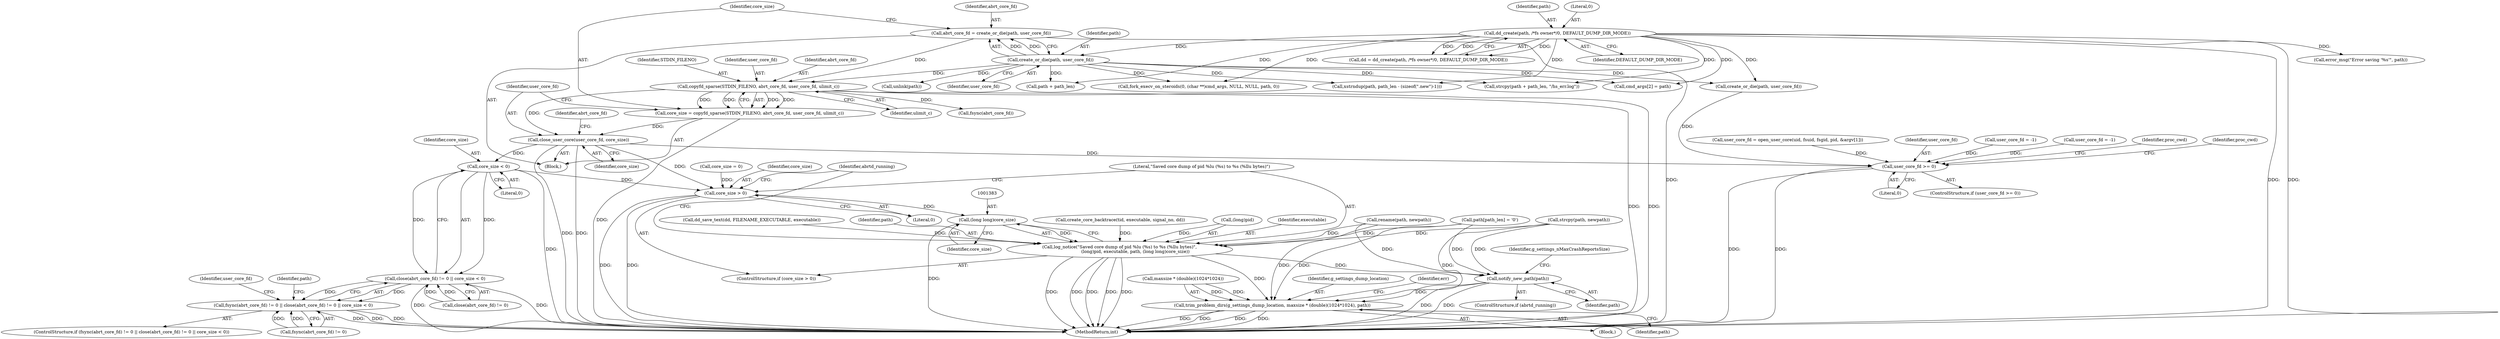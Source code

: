 digraph "0_abrt_3c1b60cfa62d39e5fff5a53a5bc53dae189e740e@API" {
"1001160" [label="(Call,close_user_core(user_core_fd, core_size))"];
"1001155" [label="(Call,copyfd_sparse(STDIN_FILENO, abrt_core_fd, user_core_fd, ulimit_c))"];
"1001148" [label="(Call,abrt_core_fd = create_or_die(path, user_core_fd))"];
"1001150" [label="(Call,create_or_die(path, user_core_fd))"];
"1000777" [label="(Call,dd_create(path, /*fs owner*/0, DEFAULT_DUMP_DIR_MODE))"];
"1001153" [label="(Call,core_size = copyfd_sparse(STDIN_FILENO, abrt_core_fd, user_core_fd, ulimit_c))"];
"1001174" [label="(Call,core_size < 0)"];
"1001169" [label="(Call,close(abrt_core_fd) != 0 || core_size < 0)"];
"1001164" [label="(Call,fsync(abrt_core_fd) != 0 || close(abrt_core_fd) != 0 || core_size < 0)"];
"1001372" [label="(Call,core_size > 0)"];
"1001382" [label="(Call,(long long)core_size)"];
"1001375" [label="(Call,log_notice(\"Saved core dump of pid %lu (%s) to %s (%llu bytes)\",\n                       (long)pid, executable, path, (long long)core_size))"];
"1001387" [label="(Call,notify_new_path(path))"];
"1001405" [label="(Call,trim_problem_dirs(g_settings_dump_location, maxsize * (double)(1024*1024), path))"];
"1001431" [label="(Call,user_core_fd >= 0)"];
"1001164" [label="(Call,fsync(abrt_core_fd) != 0 || close(abrt_core_fd) != 0 || core_size < 0)"];
"1001175" [label="(Identifier,core_size)"];
"1001244" [label="(Call,create_or_die(path, user_core_fd))"];
"1001146" [label="(Block,)"];
"1001311" [label="(Call,cmd_args[2] = path)"];
"1001170" [label="(Call,close(abrt_core_fd) != 0)"];
"1001160" [label="(Call,close_user_core(user_core_fd, core_size))"];
"1001178" [label="(Call,unlink(path))"];
"1000779" [label="(Literal,0)"];
"1001163" [label="(ControlStructure,if (fsync(abrt_core_fd) != 0 || close(abrt_core_fd) != 0 || core_size < 0))"];
"1001191" [label="(Identifier,user_core_fd)"];
"1001375" [label="(Call,log_notice(\"Saved core dump of pid %lu (%s) to %s (%llu bytes)\",\n                       (long)pid, executable, path, (long long)core_size))"];
"1001352" [label="(Call,xstrndup(path, path_len - (sizeof(\".new\")-1)))"];
"1001385" [label="(ControlStructure,if (abrtd_running))"];
"1001158" [label="(Identifier,user_core_fd)"];
"1001414" [label="(Identifier,path)"];
"1001179" [label="(Identifier,path)"];
"1001176" [label="(Literal,0)"];
"1001406" [label="(Identifier,g_settings_dump_location)"];
"1001136" [label="(Call,error_msg(\"Error saving '%s'\", path))"];
"1001374" [label="(Literal,0)"];
"1001286" [label="(Call,path[path_len] = '\0')"];
"1001416" [label="(Identifier,err)"];
"1001371" [label="(ControlStructure,if (core_size > 0))"];
"1001407" [label="(Call,maxsize * (double)(1024*1024))"];
"1001162" [label="(Identifier,core_size)"];
"1001154" [label="(Identifier,core_size)"];
"1000775" [label="(Call,dd = dd_create(path, /*fs owner*/0, DEFAULT_DUMP_DIR_MODE))"];
"1001148" [label="(Call,abrt_core_fd = create_or_die(path, user_core_fd))"];
"1001165" [label="(Call,fsync(abrt_core_fd) != 0)"];
"1001334" [label="(Call,fork_execv_on_steroids(0, (char **)cmd_args, NULL, NULL, path, 0))"];
"1001376" [label="(Literal,\"Saved core dump of pid %lu (%s) to %s (%llu bytes)\")"];
"1001377" [label="(Call,(long)pid)"];
"1001366" [label="(Call,strcpy(path, newpath))"];
"1001431" [label="(Call,user_core_fd >= 0)"];
"1001380" [label="(Identifier,executable)"];
"1000780" [label="(Identifier,DEFAULT_DUMP_DIR_MODE)"];
"1001382" [label="(Call,(long long)core_size)"];
"1001447" [label="(MethodReturn,int)"];
"1000994" [label="(Call,dd_save_text(dd, FILENAME_EXECUTABLE, executable))"];
"1001149" [label="(Identifier,abrt_core_fd)"];
"1001433" [label="(Literal,0)"];
"1000567" [label="(Call,user_core_fd = open_user_core(uid, fsuid, fsgid, pid, &argv[1]))"];
"1001141" [label="(Call,core_size = 0)"];
"1001372" [label="(Call,core_size > 0)"];
"1001152" [label="(Identifier,user_core_fd)"];
"1001159" [label="(Identifier,ulimit_c)"];
"1001157" [label="(Identifier,abrt_core_fd)"];
"1001166" [label="(Call,fsync(abrt_core_fd))"];
"1001381" [label="(Identifier,path)"];
"1001388" [label="(Identifier,path)"];
"1001430" [label="(ControlStructure,if (user_core_fd >= 0))"];
"1001155" [label="(Call,copyfd_sparse(STDIN_FILENO, abrt_core_fd, user_core_fd, ulimit_c))"];
"1001432" [label="(Identifier,user_core_fd)"];
"1001373" [label="(Identifier,core_size)"];
"1001405" [label="(Call,trim_problem_dirs(g_settings_dump_location, maxsize * (double)(1024*1024), path))"];
"1000777" [label="(Call,dd_create(path, /*fs owner*/0, DEFAULT_DUMP_DIR_MODE))"];
"1001276" [label="(Call,create_core_backtrace(tid, executable, signal_no, dd))"];
"1001393" [label="(Block,)"];
"1000557" [label="(Call,user_core_fd = -1)"];
"1001151" [label="(Identifier,path)"];
"1001150" [label="(Call,create_or_die(path, user_core_fd))"];
"1001174" [label="(Call,core_size < 0)"];
"1001386" [label="(Identifier,abrtd_running)"];
"1001190" [label="(Call,user_core_fd = -1)"];
"1001169" [label="(Call,close(abrt_core_fd) != 0 || core_size < 0)"];
"1001236" [label="(Call,strcpy(path + path_len, \"/hs_err.log\"))"];
"1001384" [label="(Identifier,core_size)"];
"1000778" [label="(Identifier,path)"];
"1001362" [label="(Call,rename(path, newpath))"];
"1001153" [label="(Call,core_size = copyfd_sparse(STDIN_FILENO, abrt_core_fd, user_core_fd, ulimit_c))"];
"1001156" [label="(Identifier,STDIN_FILENO)"];
"1001237" [label="(Call,path + path_len)"];
"1001391" [label="(Identifier,g_settings_nMaxCrashReportsSize)"];
"1001441" [label="(Identifier,proc_cwd)"];
"1001167" [label="(Identifier,abrt_core_fd)"];
"1001436" [label="(Identifier,proc_cwd)"];
"1001161" [label="(Identifier,user_core_fd)"];
"1001387" [label="(Call,notify_new_path(path))"];
"1001160" -> "1001146"  [label="AST: "];
"1001160" -> "1001162"  [label="CFG: "];
"1001161" -> "1001160"  [label="AST: "];
"1001162" -> "1001160"  [label="AST: "];
"1001167" -> "1001160"  [label="CFG: "];
"1001160" -> "1001447"  [label="DDG: "];
"1001160" -> "1001447"  [label="DDG: "];
"1001155" -> "1001160"  [label="DDG: "];
"1001153" -> "1001160"  [label="DDG: "];
"1001160" -> "1001174"  [label="DDG: "];
"1001160" -> "1001372"  [label="DDG: "];
"1001160" -> "1001431"  [label="DDG: "];
"1001155" -> "1001153"  [label="AST: "];
"1001155" -> "1001159"  [label="CFG: "];
"1001156" -> "1001155"  [label="AST: "];
"1001157" -> "1001155"  [label="AST: "];
"1001158" -> "1001155"  [label="AST: "];
"1001159" -> "1001155"  [label="AST: "];
"1001153" -> "1001155"  [label="CFG: "];
"1001155" -> "1001447"  [label="DDG: "];
"1001155" -> "1001447"  [label="DDG: "];
"1001155" -> "1001153"  [label="DDG: "];
"1001155" -> "1001153"  [label="DDG: "];
"1001155" -> "1001153"  [label="DDG: "];
"1001155" -> "1001153"  [label="DDG: "];
"1001148" -> "1001155"  [label="DDG: "];
"1001150" -> "1001155"  [label="DDG: "];
"1001155" -> "1001166"  [label="DDG: "];
"1001148" -> "1001146"  [label="AST: "];
"1001148" -> "1001150"  [label="CFG: "];
"1001149" -> "1001148"  [label="AST: "];
"1001150" -> "1001148"  [label="AST: "];
"1001154" -> "1001148"  [label="CFG: "];
"1001148" -> "1001447"  [label="DDG: "];
"1001150" -> "1001148"  [label="DDG: "];
"1001150" -> "1001148"  [label="DDG: "];
"1001150" -> "1001152"  [label="CFG: "];
"1001151" -> "1001150"  [label="AST: "];
"1001152" -> "1001150"  [label="AST: "];
"1000777" -> "1001150"  [label="DDG: "];
"1001150" -> "1001178"  [label="DDG: "];
"1001150" -> "1001236"  [label="DDG: "];
"1001150" -> "1001237"  [label="DDG: "];
"1001150" -> "1001244"  [label="DDG: "];
"1001150" -> "1001311"  [label="DDG: "];
"1001150" -> "1001334"  [label="DDG: "];
"1001150" -> "1001352"  [label="DDG: "];
"1000777" -> "1000775"  [label="AST: "];
"1000777" -> "1000780"  [label="CFG: "];
"1000778" -> "1000777"  [label="AST: "];
"1000779" -> "1000777"  [label="AST: "];
"1000780" -> "1000777"  [label="AST: "];
"1000775" -> "1000777"  [label="CFG: "];
"1000777" -> "1001447"  [label="DDG: "];
"1000777" -> "1001447"  [label="DDG: "];
"1000777" -> "1000775"  [label="DDG: "];
"1000777" -> "1000775"  [label="DDG: "];
"1000777" -> "1000775"  [label="DDG: "];
"1000777" -> "1001136"  [label="DDG: "];
"1000777" -> "1001236"  [label="DDG: "];
"1000777" -> "1001237"  [label="DDG: "];
"1000777" -> "1001244"  [label="DDG: "];
"1000777" -> "1001311"  [label="DDG: "];
"1000777" -> "1001334"  [label="DDG: "];
"1000777" -> "1001352"  [label="DDG: "];
"1001153" -> "1001146"  [label="AST: "];
"1001154" -> "1001153"  [label="AST: "];
"1001161" -> "1001153"  [label="CFG: "];
"1001153" -> "1001447"  [label="DDG: "];
"1001174" -> "1001169"  [label="AST: "];
"1001174" -> "1001176"  [label="CFG: "];
"1001175" -> "1001174"  [label="AST: "];
"1001176" -> "1001174"  [label="AST: "];
"1001169" -> "1001174"  [label="CFG: "];
"1001174" -> "1001447"  [label="DDG: "];
"1001174" -> "1001169"  [label="DDG: "];
"1001174" -> "1001169"  [label="DDG: "];
"1001174" -> "1001372"  [label="DDG: "];
"1001169" -> "1001164"  [label="AST: "];
"1001169" -> "1001170"  [label="CFG: "];
"1001170" -> "1001169"  [label="AST: "];
"1001164" -> "1001169"  [label="CFG: "];
"1001169" -> "1001447"  [label="DDG: "];
"1001169" -> "1001447"  [label="DDG: "];
"1001169" -> "1001164"  [label="DDG: "];
"1001169" -> "1001164"  [label="DDG: "];
"1001170" -> "1001169"  [label="DDG: "];
"1001170" -> "1001169"  [label="DDG: "];
"1001164" -> "1001163"  [label="AST: "];
"1001164" -> "1001165"  [label="CFG: "];
"1001165" -> "1001164"  [label="AST: "];
"1001179" -> "1001164"  [label="CFG: "];
"1001191" -> "1001164"  [label="CFG: "];
"1001164" -> "1001447"  [label="DDG: "];
"1001164" -> "1001447"  [label="DDG: "];
"1001164" -> "1001447"  [label="DDG: "];
"1001165" -> "1001164"  [label="DDG: "];
"1001165" -> "1001164"  [label="DDG: "];
"1001372" -> "1001371"  [label="AST: "];
"1001372" -> "1001374"  [label="CFG: "];
"1001373" -> "1001372"  [label="AST: "];
"1001374" -> "1001372"  [label="AST: "];
"1001376" -> "1001372"  [label="CFG: "];
"1001386" -> "1001372"  [label="CFG: "];
"1001372" -> "1001447"  [label="DDG: "];
"1001372" -> "1001447"  [label="DDG: "];
"1001141" -> "1001372"  [label="DDG: "];
"1001372" -> "1001382"  [label="DDG: "];
"1001382" -> "1001375"  [label="AST: "];
"1001382" -> "1001384"  [label="CFG: "];
"1001383" -> "1001382"  [label="AST: "];
"1001384" -> "1001382"  [label="AST: "];
"1001375" -> "1001382"  [label="CFG: "];
"1001382" -> "1001447"  [label="DDG: "];
"1001382" -> "1001375"  [label="DDG: "];
"1001375" -> "1001371"  [label="AST: "];
"1001376" -> "1001375"  [label="AST: "];
"1001377" -> "1001375"  [label="AST: "];
"1001380" -> "1001375"  [label="AST: "];
"1001381" -> "1001375"  [label="AST: "];
"1001386" -> "1001375"  [label="CFG: "];
"1001375" -> "1001447"  [label="DDG: "];
"1001375" -> "1001447"  [label="DDG: "];
"1001375" -> "1001447"  [label="DDG: "];
"1001375" -> "1001447"  [label="DDG: "];
"1001375" -> "1001447"  [label="DDG: "];
"1001377" -> "1001375"  [label="DDG: "];
"1001276" -> "1001375"  [label="DDG: "];
"1000994" -> "1001375"  [label="DDG: "];
"1001362" -> "1001375"  [label="DDG: "];
"1001366" -> "1001375"  [label="DDG: "];
"1001286" -> "1001375"  [label="DDG: "];
"1001375" -> "1001387"  [label="DDG: "];
"1001375" -> "1001405"  [label="DDG: "];
"1001387" -> "1001385"  [label="AST: "];
"1001387" -> "1001388"  [label="CFG: "];
"1001388" -> "1001387"  [label="AST: "];
"1001391" -> "1001387"  [label="CFG: "];
"1001387" -> "1001447"  [label="DDG: "];
"1001387" -> "1001447"  [label="DDG: "];
"1001362" -> "1001387"  [label="DDG: "];
"1001366" -> "1001387"  [label="DDG: "];
"1001286" -> "1001387"  [label="DDG: "];
"1001387" -> "1001405"  [label="DDG: "];
"1001405" -> "1001393"  [label="AST: "];
"1001405" -> "1001414"  [label="CFG: "];
"1001406" -> "1001405"  [label="AST: "];
"1001407" -> "1001405"  [label="AST: "];
"1001414" -> "1001405"  [label="AST: "];
"1001416" -> "1001405"  [label="CFG: "];
"1001405" -> "1001447"  [label="DDG: "];
"1001405" -> "1001447"  [label="DDG: "];
"1001405" -> "1001447"  [label="DDG: "];
"1001405" -> "1001447"  [label="DDG: "];
"1001407" -> "1001405"  [label="DDG: "];
"1001407" -> "1001405"  [label="DDG: "];
"1001362" -> "1001405"  [label="DDG: "];
"1001366" -> "1001405"  [label="DDG: "];
"1001286" -> "1001405"  [label="DDG: "];
"1001431" -> "1001430"  [label="AST: "];
"1001431" -> "1001433"  [label="CFG: "];
"1001432" -> "1001431"  [label="AST: "];
"1001433" -> "1001431"  [label="AST: "];
"1001436" -> "1001431"  [label="CFG: "];
"1001441" -> "1001431"  [label="CFG: "];
"1001431" -> "1001447"  [label="DDG: "];
"1001431" -> "1001447"  [label="DDG: "];
"1000567" -> "1001431"  [label="DDG: "];
"1001190" -> "1001431"  [label="DDG: "];
"1001244" -> "1001431"  [label="DDG: "];
"1000557" -> "1001431"  [label="DDG: "];
}
